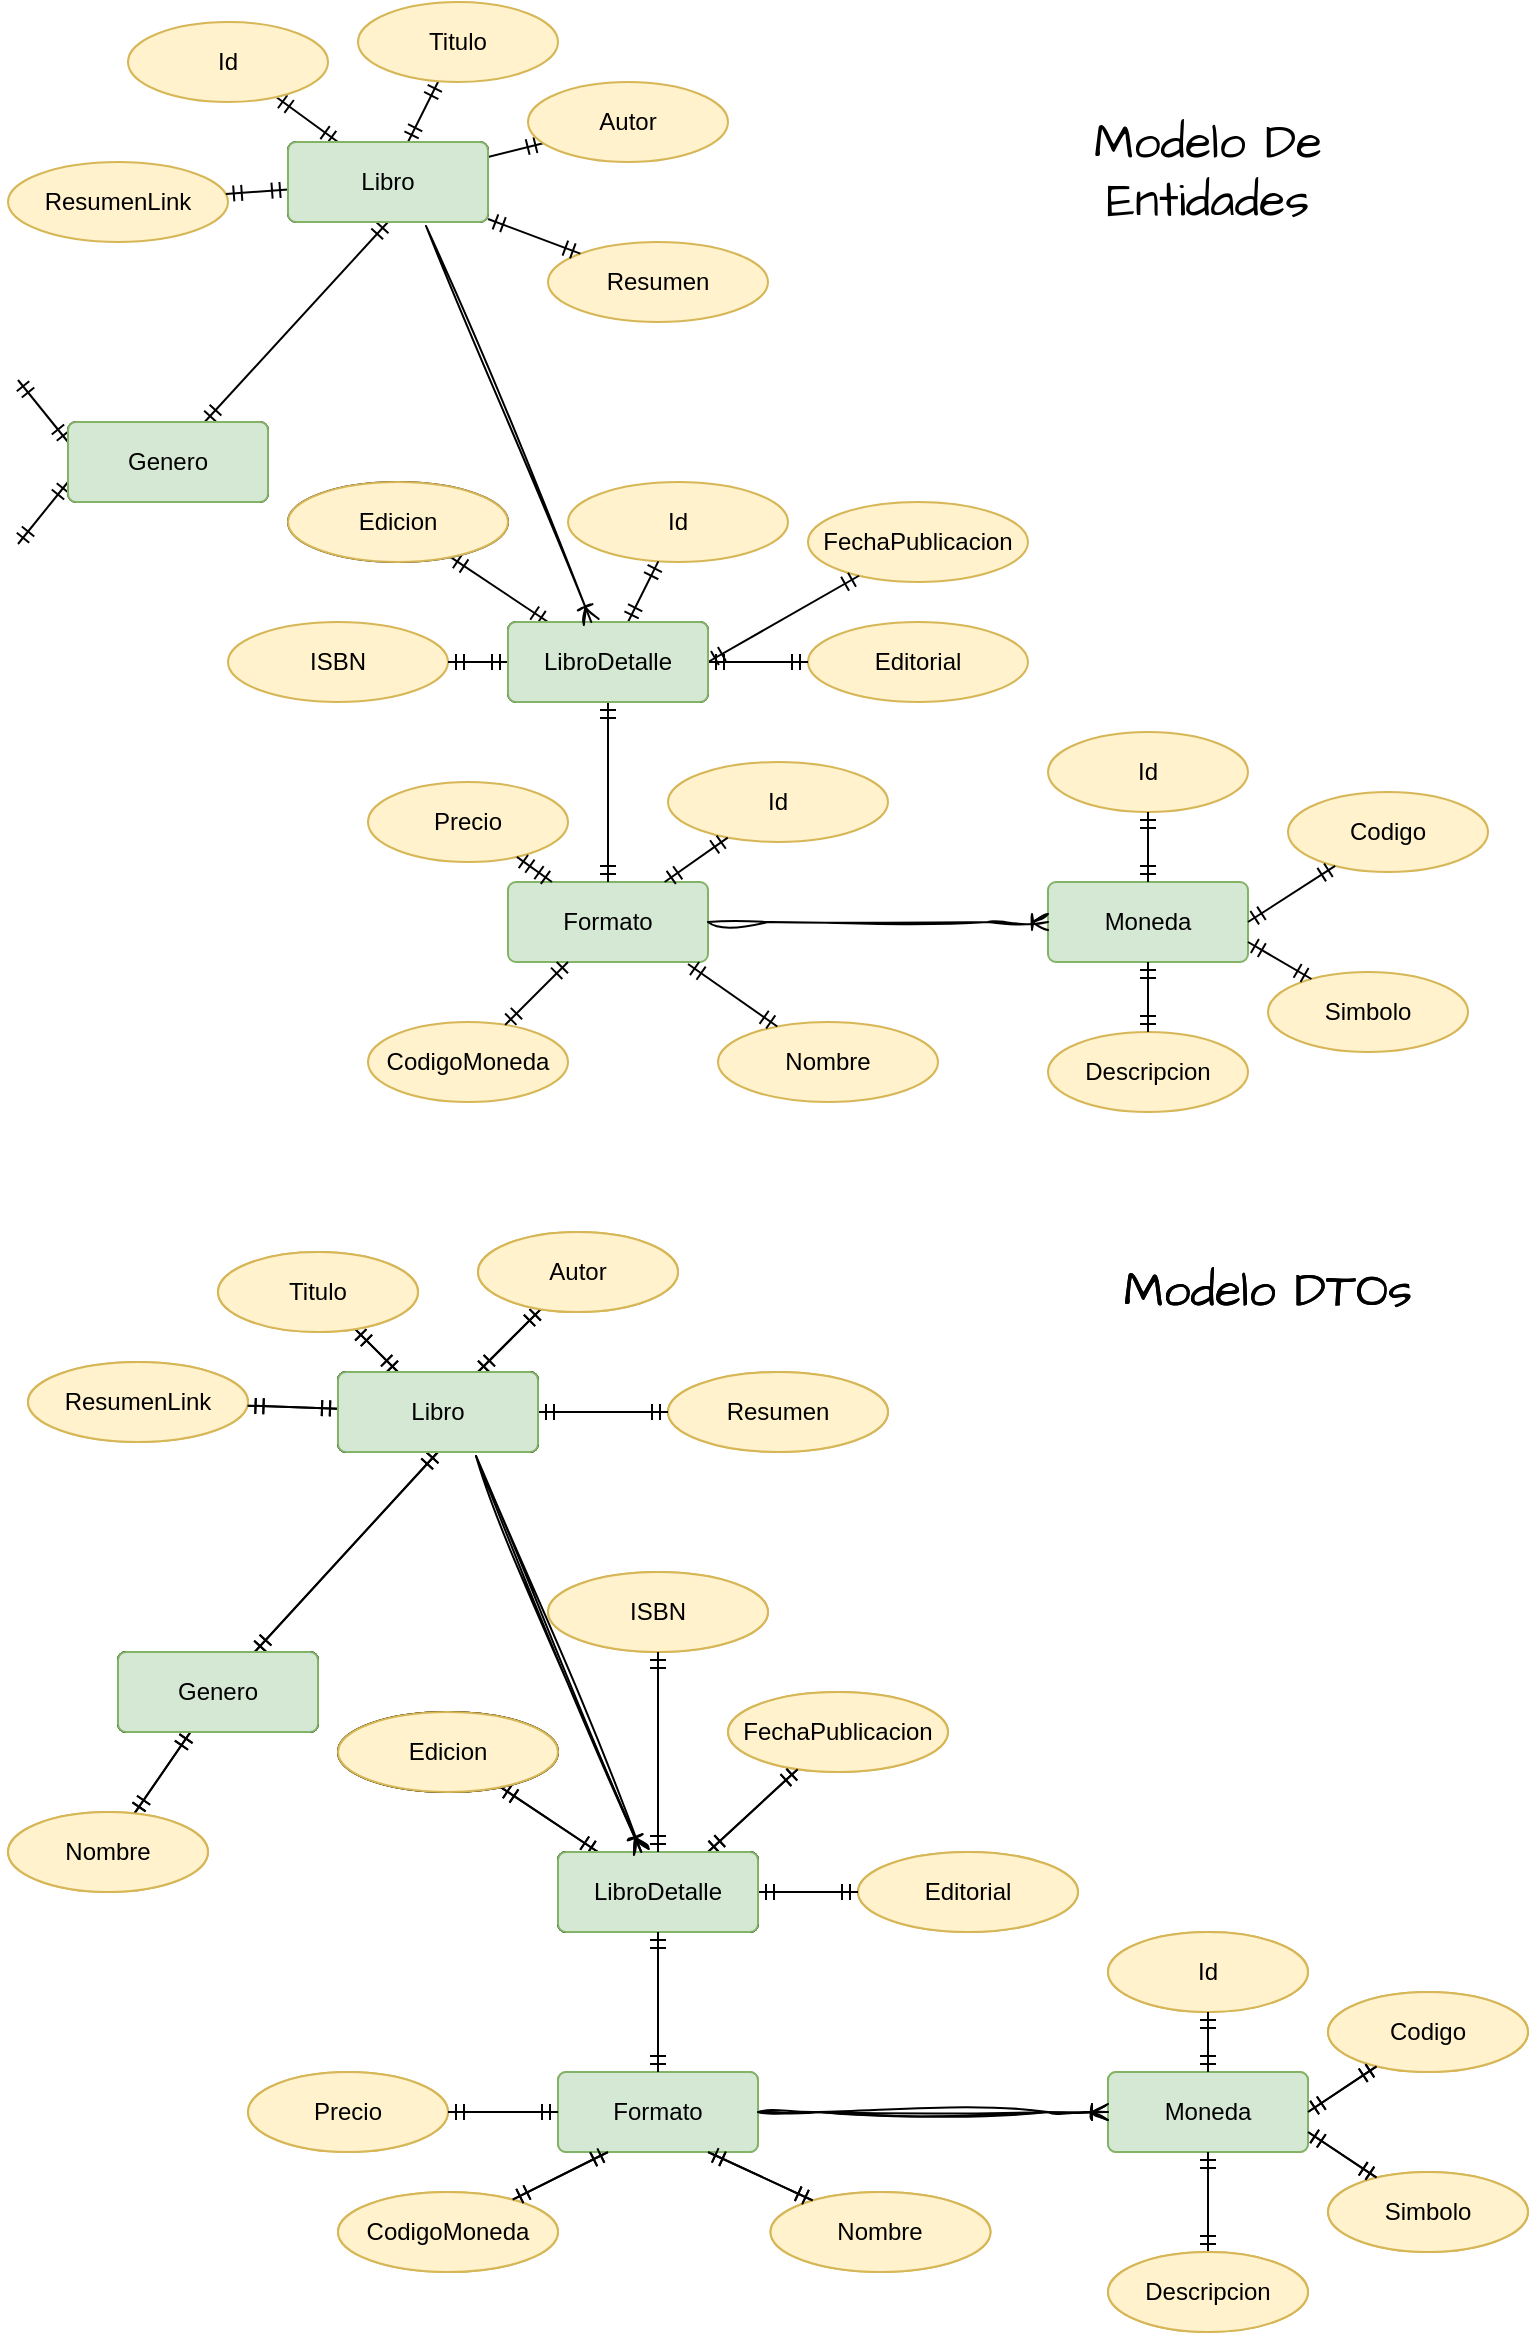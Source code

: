<mxfile version="21.0.2" type="github">
  <diagram id="R2lEEEUBdFMjLlhIrx00" name="Page-1">
    <mxGraphModel dx="1120" dy="452" grid="1" gridSize="10" guides="1" tooltips="1" connect="1" arrows="1" fold="1" page="1" pageScale="1" pageWidth="850" pageHeight="1100" math="0" shadow="0" extFonts="Permanent Marker^https://fonts.googleapis.com/css?family=Permanent+Marker">
      <root>
        <mxCell id="0" />
        <mxCell id="1" parent="0" />
        <mxCell id="uOkx0ZiQwRYjqOjHkl2g-1" style="edgeStyle=none;rounded=0;orthogonalLoop=1;jettySize=auto;html=1;" edge="1" parent="1" source="uOkx0ZiQwRYjqOjHkl2g-2">
          <mxGeometry relative="1" as="geometry">
            <mxPoint x="295" y="715" as="targetPoint" />
          </mxGeometry>
        </mxCell>
        <mxCell id="uOkx0ZiQwRYjqOjHkl2g-2" value="Libro" style="rounded=1;arcSize=10;whiteSpace=wrap;html=1;align=center;" vertex="1" parent="1">
          <mxGeometry x="235" y="715" width="100" height="40" as="geometry" />
        </mxCell>
        <mxCell id="uOkx0ZiQwRYjqOjHkl2g-3" value="Formato" style="rounded=1;arcSize=10;whiteSpace=wrap;html=1;align=center;fillColor=#d5e8d4;strokeColor=#82b366;" vertex="1" parent="1">
          <mxGeometry x="345" y="1065" width="100" height="40" as="geometry" />
        </mxCell>
        <mxCell id="uOkx0ZiQwRYjqOjHkl2g-4" value="Genero" style="rounded=1;arcSize=10;whiteSpace=wrap;html=1;align=center;" vertex="1" parent="1">
          <mxGeometry x="125" y="855" width="100" height="40" as="geometry" />
        </mxCell>
        <mxCell id="uOkx0ZiQwRYjqOjHkl2g-5" value="LibroDetalle" style="rounded=1;arcSize=10;whiteSpace=wrap;html=1;align=center;" vertex="1" parent="1">
          <mxGeometry x="345" y="955" width="100" height="40" as="geometry" />
        </mxCell>
        <mxCell id="uOkx0ZiQwRYjqOjHkl2g-6" value="FechaPublicacion" style="ellipse;whiteSpace=wrap;html=1;align=center;fillColor=#fff2cc;strokeColor=#d6b656;" vertex="1" parent="1">
          <mxGeometry x="430" y="875" width="110" height="40" as="geometry" />
        </mxCell>
        <mxCell id="uOkx0ZiQwRYjqOjHkl2g-7" value="" style="fontSize=12;html=1;endArrow=ERmandOne;startArrow=ERmandOne;rounded=0;" edge="1" parent="1" source="uOkx0ZiQwRYjqOjHkl2g-2" target="uOkx0ZiQwRYjqOjHkl2g-26">
          <mxGeometry width="100" height="100" relative="1" as="geometry">
            <mxPoint x="295" y="725" as="sourcePoint" />
            <mxPoint x="325" y="675" as="targetPoint" />
          </mxGeometry>
        </mxCell>
        <mxCell id="uOkx0ZiQwRYjqOjHkl2g-8" value="" style="fontSize=12;html=1;endArrow=ERmandOne;startArrow=ERmandOne;rounded=0;" edge="1" parent="1" source="uOkx0ZiQwRYjqOjHkl2g-22" target="uOkx0ZiQwRYjqOjHkl2g-25">
          <mxGeometry width="100" height="100" relative="1" as="geometry">
            <mxPoint x="325" y="725" as="sourcePoint" />
            <mxPoint x="362.6" y="715.6" as="targetPoint" />
          </mxGeometry>
        </mxCell>
        <mxCell id="uOkx0ZiQwRYjqOjHkl2g-9" value="" style="fontSize=12;html=1;endArrow=ERmandOne;startArrow=ERmandOne;rounded=0;exitX=0.5;exitY=1;exitDx=0;exitDy=0;" edge="1" parent="1" source="uOkx0ZiQwRYjqOjHkl2g-2" target="uOkx0ZiQwRYjqOjHkl2g-4">
          <mxGeometry width="100" height="100" relative="1" as="geometry">
            <mxPoint x="245" y="745" as="sourcePoint" />
            <mxPoint x="185" y="745" as="targetPoint" />
          </mxGeometry>
        </mxCell>
        <mxCell id="uOkx0ZiQwRYjqOjHkl2g-10" value="" style="fontSize=12;html=1;endArrow=ERmandOne;startArrow=ERmandOne;rounded=0;" edge="1" parent="1" source="uOkx0ZiQwRYjqOjHkl2g-23" target="uOkx0ZiQwRYjqOjHkl2g-30">
          <mxGeometry width="100" height="100" relative="1" as="geometry">
            <mxPoint x="140" y="875" as="sourcePoint" />
            <mxPoint x="103.481" y="844.259" as="targetPoint" />
          </mxGeometry>
        </mxCell>
        <mxCell id="uOkx0ZiQwRYjqOjHkl2g-11" value="" style="fontSize=12;html=1;endArrow=ERmandOne;startArrow=ERmandOne;rounded=0;entryX=0.75;entryY=0;entryDx=0;entryDy=0;" edge="1" parent="1" source="uOkx0ZiQwRYjqOjHkl2g-6" target="uOkx0ZiQwRYjqOjHkl2g-24">
          <mxGeometry width="100" height="100" relative="1" as="geometry">
            <mxPoint x="385" y="862" as="sourcePoint" />
            <mxPoint x="417" y="872" as="targetPoint" />
          </mxGeometry>
        </mxCell>
        <mxCell id="uOkx0ZiQwRYjqOjHkl2g-12" value="Resumen" style="ellipse;whiteSpace=wrap;html=1;align=center;fillColor=#fff2cc;strokeColor=#d6b656;" vertex="1" parent="1">
          <mxGeometry x="400" y="715" width="110" height="40" as="geometry" />
        </mxCell>
        <mxCell id="uOkx0ZiQwRYjqOjHkl2g-13" value="ResumenLink" style="ellipse;whiteSpace=wrap;html=1;align=center;fillColor=#fff2cc;strokeColor=#d6b656;" vertex="1" parent="1">
          <mxGeometry x="80" y="710" width="110" height="40" as="geometry" />
        </mxCell>
        <mxCell id="uOkx0ZiQwRYjqOjHkl2g-14" value="" style="fontSize=12;html=1;endArrow=ERmandOne;startArrow=ERmandOne;rounded=0;entryX=1;entryY=0.5;entryDx=0;entryDy=0;" edge="1" parent="1" source="uOkx0ZiQwRYjqOjHkl2g-12" target="uOkx0ZiQwRYjqOjHkl2g-22">
          <mxGeometry width="100" height="100" relative="1" as="geometry">
            <mxPoint x="510" y="985" as="sourcePoint" />
            <mxPoint x="455" y="985" as="targetPoint" />
          </mxGeometry>
        </mxCell>
        <mxCell id="uOkx0ZiQwRYjqOjHkl2g-15" value="" style="fontSize=12;html=1;endArrow=ERmandOne;startArrow=ERmandOne;rounded=0;" edge="1" parent="1" source="uOkx0ZiQwRYjqOjHkl2g-22" target="uOkx0ZiQwRYjqOjHkl2g-13">
          <mxGeometry width="100" height="100" relative="1" as="geometry">
            <mxPoint x="473" y="1028" as="sourcePoint" />
            <mxPoint x="437" y="1005" as="targetPoint" />
          </mxGeometry>
        </mxCell>
        <mxCell id="uOkx0ZiQwRYjqOjHkl2g-16" value="Nombre" style="ellipse;whiteSpace=wrap;html=1;align=center;fillColor=#fff2cc;strokeColor=#d6b656;" vertex="1" parent="1">
          <mxGeometry x="451.25" y="1125" width="110" height="40" as="geometry" />
        </mxCell>
        <mxCell id="uOkx0ZiQwRYjqOjHkl2g-17" value="" style="fontSize=12;html=1;endArrow=ERmandOne;startArrow=ERmandOne;rounded=0;entryX=0.75;entryY=1;entryDx=0;entryDy=0;" edge="1" parent="1" source="uOkx0ZiQwRYjqOjHkl2g-16" target="uOkx0ZiQwRYjqOjHkl2g-3">
          <mxGeometry width="100" height="100" relative="1" as="geometry">
            <mxPoint x="753" y="832" as="sourcePoint" />
            <mxPoint x="717" y="855" as="targetPoint" />
          </mxGeometry>
        </mxCell>
        <mxCell id="uOkx0ZiQwRYjqOjHkl2g-18" value="Edicion" style="ellipse;whiteSpace=wrap;html=1;align=center;" vertex="1" parent="1">
          <mxGeometry x="235" y="885" width="110" height="40" as="geometry" />
        </mxCell>
        <mxCell id="uOkx0ZiQwRYjqOjHkl2g-19" value="Editorial" style="ellipse;whiteSpace=wrap;html=1;align=center;fillColor=#fff2cc;strokeColor=#d6b656;" vertex="1" parent="1">
          <mxGeometry x="495" y="955" width="110" height="40" as="geometry" />
        </mxCell>
        <mxCell id="uOkx0ZiQwRYjqOjHkl2g-20" value="" style="fontSize=12;html=1;endArrow=ERmandOne;startArrow=ERmandOne;rounded=0;" edge="1" parent="1" source="uOkx0ZiQwRYjqOjHkl2g-19" target="uOkx0ZiQwRYjqOjHkl2g-5">
          <mxGeometry width="100" height="100" relative="1" as="geometry">
            <mxPoint x="530" y="942" as="sourcePoint" />
            <mxPoint x="455" y="985" as="targetPoint" />
          </mxGeometry>
        </mxCell>
        <mxCell id="uOkx0ZiQwRYjqOjHkl2g-21" value="" style="fontSize=12;html=1;endArrow=ERmandOne;startArrow=ERmandOne;rounded=0;" edge="1" parent="1" source="uOkx0ZiQwRYjqOjHkl2g-18" target="uOkx0ZiQwRYjqOjHkl2g-5">
          <mxGeometry width="100" height="100" relative="1" as="geometry">
            <mxPoint x="430" y="935" as="sourcePoint" />
            <mxPoint x="415" y="965" as="targetPoint" />
          </mxGeometry>
        </mxCell>
        <mxCell id="uOkx0ZiQwRYjqOjHkl2g-22" value="Libro" style="rounded=1;arcSize=10;whiteSpace=wrap;html=1;align=center;fillColor=#d5e8d4;strokeColor=#82b366;" vertex="1" parent="1">
          <mxGeometry x="235" y="715" width="100" height="40" as="geometry" />
        </mxCell>
        <mxCell id="uOkx0ZiQwRYjqOjHkl2g-23" value="Genero" style="rounded=1;arcSize=10;whiteSpace=wrap;html=1;align=center;fillColor=#d5e8d4;strokeColor=#82b366;" vertex="1" parent="1">
          <mxGeometry x="125" y="855" width="100" height="40" as="geometry" />
        </mxCell>
        <mxCell id="uOkx0ZiQwRYjqOjHkl2g-24" value="LibroDetalle" style="rounded=1;arcSize=10;whiteSpace=wrap;html=1;align=center;fillColor=#d5e8d4;strokeColor=#82b366;" vertex="1" parent="1">
          <mxGeometry x="345" y="955" width="100" height="40" as="geometry" />
        </mxCell>
        <mxCell id="uOkx0ZiQwRYjqOjHkl2g-25" value="Autor" style="ellipse;whiteSpace=wrap;html=1;align=center;fillColor=#fff2cc;strokeColor=#d6b656;" vertex="1" parent="1">
          <mxGeometry x="305" y="645" width="100" height="40" as="geometry" />
        </mxCell>
        <mxCell id="uOkx0ZiQwRYjqOjHkl2g-26" value="Titulo" style="ellipse;whiteSpace=wrap;html=1;align=center;fillColor=#fff2cc;strokeColor=#d6b656;" vertex="1" parent="1">
          <mxGeometry x="175" y="655" width="100" height="40" as="geometry" />
        </mxCell>
        <mxCell id="uOkx0ZiQwRYjqOjHkl2g-27" value="Edicion" style="ellipse;whiteSpace=wrap;html=1;align=center;fillColor=#fff2cc;strokeColor=#d6b656;" vertex="1" parent="1">
          <mxGeometry x="235" y="885" width="110" height="40" as="geometry" />
        </mxCell>
        <mxCell id="uOkx0ZiQwRYjqOjHkl2g-28" value="&lt;span style=&quot;font-size: 24px;&quot;&gt;Modelo DTOs&lt;br&gt;&lt;/span&gt;" style="text;html=1;strokeColor=none;fillColor=none;align=center;verticalAlign=middle;whiteSpace=wrap;rounded=0;fontSize=20;fontFamily=Architects Daughter;" vertex="1" parent="1">
          <mxGeometry x="590" y="640" width="220" height="70" as="geometry" />
        </mxCell>
        <mxCell id="uOkx0ZiQwRYjqOjHkl2g-29" value="" style="fontSize=12;html=1;endArrow=ERoneToMany;rounded=0;sketch=1;hachureGap=4;jiggle=2;curveFitting=1;fontFamily=Architects Daughter;fontSource=https%3A%2F%2Ffonts.googleapis.com%2Fcss%3Ffamily%3DArchitects%2BDaughter;exitX=0.69;exitY=1.05;exitDx=0;exitDy=0;exitPerimeter=0;" edge="1" parent="1" source="uOkx0ZiQwRYjqOjHkl2g-22" target="uOkx0ZiQwRYjqOjHkl2g-24">
          <mxGeometry width="100" height="100" relative="1" as="geometry">
            <mxPoint x="405" y="1005" as="sourcePoint" />
            <mxPoint x="405" y="1115" as="targetPoint" />
          </mxGeometry>
        </mxCell>
        <mxCell id="uOkx0ZiQwRYjqOjHkl2g-30" value="Nombre" style="ellipse;whiteSpace=wrap;html=1;align=center;fillColor=#fff2cc;strokeColor=#d6b656;" vertex="1" parent="1">
          <mxGeometry x="70" y="935" width="100" height="40" as="geometry" />
        </mxCell>
        <mxCell id="uOkx0ZiQwRYjqOjHkl2g-31" value="CodigoMoneda" style="ellipse;whiteSpace=wrap;html=1;align=center;fillColor=#fff2cc;strokeColor=#d6b656;" vertex="1" parent="1">
          <mxGeometry x="235" y="1125" width="110" height="40" as="geometry" />
        </mxCell>
        <mxCell id="uOkx0ZiQwRYjqOjHkl2g-32" value="" style="fontSize=12;html=1;endArrow=ERmandOne;startArrow=ERmandOne;rounded=0;entryX=0.25;entryY=1;entryDx=0;entryDy=0;" edge="1" parent="1" source="uOkx0ZiQwRYjqOjHkl2g-31" target="uOkx0ZiQwRYjqOjHkl2g-3">
          <mxGeometry width="100" height="100" relative="1" as="geometry">
            <mxPoint x="498.25" y="1132" as="sourcePoint" />
            <mxPoint x="445.25" y="1116" as="targetPoint" />
          </mxGeometry>
        </mxCell>
        <mxCell id="uOkx0ZiQwRYjqOjHkl2g-33" value="" style="fontSize=12;html=1;endArrow=ERmandOne;startArrow=ERmandOne;rounded=0;" edge="1" parent="1" source="uOkx0ZiQwRYjqOjHkl2g-3" target="uOkx0ZiQwRYjqOjHkl2g-24">
          <mxGeometry width="100" height="100" relative="1" as="geometry">
            <mxPoint x="453" y="1036" as="sourcePoint" />
            <mxPoint x="424" y="1005" as="targetPoint" />
          </mxGeometry>
        </mxCell>
        <mxCell id="uOkx0ZiQwRYjqOjHkl2g-34" value="ISBN" style="ellipse;whiteSpace=wrap;html=1;align=center;fillColor=#fff2cc;strokeColor=#d6b656;" vertex="1" parent="1">
          <mxGeometry x="340" y="815" width="110" height="40" as="geometry" />
        </mxCell>
        <mxCell id="uOkx0ZiQwRYjqOjHkl2g-35" value="Precio" style="ellipse;whiteSpace=wrap;html=1;align=center;fillColor=#fff2cc;strokeColor=#d6b656;" vertex="1" parent="1">
          <mxGeometry x="190" y="1065" width="100" height="40" as="geometry" />
        </mxCell>
        <mxCell id="uOkx0ZiQwRYjqOjHkl2g-36" value="" style="fontSize=12;html=1;endArrow=ERmandOne;startArrow=ERmandOne;rounded=0;" edge="1" parent="1" source="uOkx0ZiQwRYjqOjHkl2g-35" target="uOkx0ZiQwRYjqOjHkl2g-3">
          <mxGeometry width="100" height="100" relative="1" as="geometry">
            <mxPoint x="326" y="933" as="sourcePoint" />
            <mxPoint x="375" y="965" as="targetPoint" />
          </mxGeometry>
        </mxCell>
        <mxCell id="uOkx0ZiQwRYjqOjHkl2g-37" value="" style="fontSize=12;html=1;endArrow=ERmandOne;startArrow=ERmandOne;rounded=0;entryX=0.5;entryY=0;entryDx=0;entryDy=0;" edge="1" parent="1" source="uOkx0ZiQwRYjqOjHkl2g-34" target="uOkx0ZiQwRYjqOjHkl2g-24">
          <mxGeometry width="100" height="100" relative="1" as="geometry">
            <mxPoint x="326" y="933" as="sourcePoint" />
            <mxPoint x="375" y="965" as="targetPoint" />
          </mxGeometry>
        </mxCell>
        <mxCell id="uOkx0ZiQwRYjqOjHkl2g-38" value="Moneda" style="rounded=1;arcSize=10;whiteSpace=wrap;html=1;align=center;fillColor=#d5e8d4;strokeColor=#82b366;" vertex="1" parent="1">
          <mxGeometry x="620" y="1065" width="100" height="40" as="geometry" />
        </mxCell>
        <mxCell id="uOkx0ZiQwRYjqOjHkl2g-39" value="Codigo" style="ellipse;whiteSpace=wrap;html=1;align=center;fillColor=#fff2cc;strokeColor=#d6b656;" vertex="1" parent="1">
          <mxGeometry x="730" y="1025" width="100" height="40" as="geometry" />
        </mxCell>
        <mxCell id="uOkx0ZiQwRYjqOjHkl2g-40" value="Simbolo" style="ellipse;whiteSpace=wrap;html=1;align=center;fillColor=#fff2cc;strokeColor=#d6b656;" vertex="1" parent="1">
          <mxGeometry x="730" y="1115" width="100" height="40" as="geometry" />
        </mxCell>
        <mxCell id="uOkx0ZiQwRYjqOjHkl2g-41" value="" style="fontSize=12;html=1;endArrow=ERmandOne;startArrow=ERmandOne;rounded=0;entryX=1;entryY=0.5;entryDx=0;entryDy=0;" edge="1" parent="1" source="uOkx0ZiQwRYjqOjHkl2g-39" target="uOkx0ZiQwRYjqOjHkl2g-38">
          <mxGeometry width="100" height="100" relative="1" as="geometry">
            <mxPoint x="764" y="1042" as="sourcePoint" />
            <mxPoint x="711" y="1075" as="targetPoint" />
          </mxGeometry>
        </mxCell>
        <mxCell id="uOkx0ZiQwRYjqOjHkl2g-42" value="" style="fontSize=12;html=1;endArrow=ERmandOne;startArrow=ERmandOne;rounded=0;entryX=1;entryY=0.75;entryDx=0;entryDy=0;" edge="1" parent="1" source="uOkx0ZiQwRYjqOjHkl2g-40" target="uOkx0ZiQwRYjqOjHkl2g-38">
          <mxGeometry width="100" height="100" relative="1" as="geometry">
            <mxPoint x="770" y="1095" as="sourcePoint" />
            <mxPoint x="730" y="1095" as="targetPoint" />
          </mxGeometry>
        </mxCell>
        <mxCell id="uOkx0ZiQwRYjqOjHkl2g-43" value="" style="fontSize=12;html=1;endArrow=ERmandOne;startArrow=ERmandOne;rounded=0;" edge="1" parent="1" source="uOkx0ZiQwRYjqOjHkl2g-46" target="uOkx0ZiQwRYjqOjHkl2g-38">
          <mxGeometry width="100" height="100" relative="1" as="geometry">
            <mxPoint x="670" y="1145" as="sourcePoint" />
            <mxPoint x="730" y="1102" as="targetPoint" />
          </mxGeometry>
        </mxCell>
        <mxCell id="uOkx0ZiQwRYjqOjHkl2g-44" value="Id" style="ellipse;whiteSpace=wrap;html=1;align=center;fillColor=#fff2cc;strokeColor=#d6b656;" vertex="1" parent="1">
          <mxGeometry x="620" y="995" width="100" height="40" as="geometry" />
        </mxCell>
        <mxCell id="uOkx0ZiQwRYjqOjHkl2g-45" value="" style="fontSize=12;html=1;endArrow=ERmandOne;startArrow=ERmandOne;rounded=0;entryX=0.5;entryY=0;entryDx=0;entryDy=0;" edge="1" parent="1" source="uOkx0ZiQwRYjqOjHkl2g-44" target="uOkx0ZiQwRYjqOjHkl2g-38">
          <mxGeometry width="100" height="100" relative="1" as="geometry">
            <mxPoint x="783" y="1062" as="sourcePoint" />
            <mxPoint x="730" y="1095" as="targetPoint" />
          </mxGeometry>
        </mxCell>
        <mxCell id="uOkx0ZiQwRYjqOjHkl2g-46" value="Descripcion" style="ellipse;whiteSpace=wrap;html=1;align=center;fillColor=#fff2cc;strokeColor=#d6b656;" vertex="1" parent="1">
          <mxGeometry x="620" y="1155" width="100" height="40" as="geometry" />
        </mxCell>
        <mxCell id="uOkx0ZiQwRYjqOjHkl2g-47" value="" style="edgeStyle=entityRelationEdgeStyle;fontSize=12;html=1;endArrow=ERoneToMany;rounded=0;sketch=1;hachureGap=4;jiggle=2;curveFitting=1;fontFamily=Architects Daughter;fontSource=https%3A%2F%2Ffonts.googleapis.com%2Fcss%3Ffamily%3DArchitects%2BDaughter;" edge="1" parent="1" source="uOkx0ZiQwRYjqOjHkl2g-3" target="uOkx0ZiQwRYjqOjHkl2g-38">
          <mxGeometry width="100" height="100" relative="1" as="geometry">
            <mxPoint x="410" y="1105" as="sourcePoint" />
            <mxPoint x="510" y="1005" as="targetPoint" />
          </mxGeometry>
        </mxCell>
        <mxCell id="uOkx0ZiQwRYjqOjHkl2g-48" style="edgeStyle=none;rounded=0;orthogonalLoop=1;jettySize=auto;html=1;" edge="1" parent="1" source="uOkx0ZiQwRYjqOjHkl2g-49">
          <mxGeometry relative="1" as="geometry">
            <mxPoint x="270" y="100" as="targetPoint" />
          </mxGeometry>
        </mxCell>
        <mxCell id="uOkx0ZiQwRYjqOjHkl2g-49" value="Libro" style="rounded=1;arcSize=10;whiteSpace=wrap;html=1;align=center;" vertex="1" parent="1">
          <mxGeometry x="210" y="100" width="100" height="40" as="geometry" />
        </mxCell>
        <mxCell id="uOkx0ZiQwRYjqOjHkl2g-50" value="Formato" style="rounded=1;arcSize=10;whiteSpace=wrap;html=1;align=center;fillColor=#d5e8d4;strokeColor=#82b366;" vertex="1" parent="1">
          <mxGeometry x="320" y="470" width="100" height="40" as="geometry" />
        </mxCell>
        <mxCell id="uOkx0ZiQwRYjqOjHkl2g-51" value="Genero" style="rounded=1;arcSize=10;whiteSpace=wrap;html=1;align=center;" vertex="1" parent="1">
          <mxGeometry x="100" y="240" width="100" height="40" as="geometry" />
        </mxCell>
        <mxCell id="uOkx0ZiQwRYjqOjHkl2g-52" value="Moneda" style="rounded=1;arcSize=10;whiteSpace=wrap;html=1;align=center;fillColor=#d5e8d4;strokeColor=#82b366;" vertex="1" parent="1">
          <mxGeometry x="590" y="470" width="100" height="40" as="geometry" />
        </mxCell>
        <mxCell id="uOkx0ZiQwRYjqOjHkl2g-53" value="LibroDetalle" style="rounded=1;arcSize=10;whiteSpace=wrap;html=1;align=center;" vertex="1" parent="1">
          <mxGeometry x="320" y="340" width="100" height="40" as="geometry" />
        </mxCell>
        <mxCell id="uOkx0ZiQwRYjqOjHkl2g-54" value="" style="fontSize=12;html=1;endArrow=ERmandOne;startArrow=ERmandOne;rounded=0;exitX=0.25;exitY=0;exitDx=0;exitDy=0;" edge="1" parent="1" source="uOkx0ZiQwRYjqOjHkl2g-49" target="uOkx0ZiQwRYjqOjHkl2g-90">
          <mxGeometry width="100" height="100" relative="1" as="geometry">
            <mxPoint x="370" y="290" as="sourcePoint" />
            <mxPoint x="215.355" y="74.142" as="targetPoint" />
          </mxGeometry>
        </mxCell>
        <mxCell id="uOkx0ZiQwRYjqOjHkl2g-55" value="FechaPublicacion" style="ellipse;whiteSpace=wrap;html=1;align=center;fillColor=#fff2cc;strokeColor=#d6b656;" vertex="1" parent="1">
          <mxGeometry x="470" y="280" width="110" height="40" as="geometry" />
        </mxCell>
        <mxCell id="uOkx0ZiQwRYjqOjHkl2g-56" value="" style="fontSize=12;html=1;endArrow=ERmandOne;startArrow=ERmandOne;rounded=0;" edge="1" parent="1" source="uOkx0ZiQwRYjqOjHkl2g-49" target="uOkx0ZiQwRYjqOjHkl2g-92">
          <mxGeometry width="100" height="100" relative="1" as="geometry">
            <mxPoint x="270" y="110" as="sourcePoint" />
            <mxPoint x="300" y="60" as="targetPoint" />
          </mxGeometry>
        </mxCell>
        <mxCell id="uOkx0ZiQwRYjqOjHkl2g-57" value="" style="fontSize=12;html=1;endArrow=ERmandOne;startArrow=ERmandOne;rounded=0;" edge="1" parent="1" target="uOkx0ZiQwRYjqOjHkl2g-91">
          <mxGeometry width="100" height="100" relative="1" as="geometry">
            <mxPoint x="300" y="110" as="sourcePoint" />
            <mxPoint x="337.6" y="100.6" as="targetPoint" />
          </mxGeometry>
        </mxCell>
        <mxCell id="uOkx0ZiQwRYjqOjHkl2g-58" value="Precio" style="ellipse;whiteSpace=wrap;html=1;align=center;fillColor=#fff2cc;strokeColor=#d6b656;" vertex="1" parent="1">
          <mxGeometry x="250" y="420" width="100" height="40" as="geometry" />
        </mxCell>
        <mxCell id="uOkx0ZiQwRYjqOjHkl2g-59" value="" style="fontSize=12;html=1;endArrow=ERmandOne;startArrow=ERmandOne;rounded=0;" edge="1" parent="1" source="uOkx0ZiQwRYjqOjHkl2g-50" target="uOkx0ZiQwRYjqOjHkl2g-58">
          <mxGeometry width="100" height="100" relative="1" as="geometry">
            <mxPoint x="466.25" y="345" as="sourcePoint" />
            <mxPoint x="225" y="-106" as="targetPoint" />
          </mxGeometry>
        </mxCell>
        <mxCell id="uOkx0ZiQwRYjqOjHkl2g-60" value="" style="fontSize=12;html=1;endArrow=ERmandOne;startArrow=ERmandOne;rounded=0;exitX=0.5;exitY=1;exitDx=0;exitDy=0;" edge="1" parent="1" source="uOkx0ZiQwRYjqOjHkl2g-49" target="uOkx0ZiQwRYjqOjHkl2g-51">
          <mxGeometry width="100" height="100" relative="1" as="geometry">
            <mxPoint x="220" y="130" as="sourcePoint" />
            <mxPoint x="160" y="130" as="targetPoint" />
          </mxGeometry>
        </mxCell>
        <mxCell id="uOkx0ZiQwRYjqOjHkl2g-61" value="" style="fontSize=12;html=1;endArrow=ERmandOne;startArrow=ERmandOne;rounded=0;entryX=0;entryY=0.25;entryDx=0;entryDy=0;" edge="1" parent="1" target="uOkx0ZiQwRYjqOjHkl2g-51">
          <mxGeometry width="100" height="100" relative="1" as="geometry">
            <mxPoint x="75" y="219" as="sourcePoint" />
            <mxPoint x="178" y="250" as="targetPoint" />
          </mxGeometry>
        </mxCell>
        <mxCell id="uOkx0ZiQwRYjqOjHkl2g-62" value="" style="fontSize=12;html=1;endArrow=ERmandOne;startArrow=ERmandOne;rounded=0;exitX=0;exitY=0.75;exitDx=0;exitDy=0;" edge="1" parent="1" source="uOkx0ZiQwRYjqOjHkl2g-51">
          <mxGeometry width="100" height="100" relative="1" as="geometry">
            <mxPoint x="103" y="228" as="sourcePoint" />
            <mxPoint x="75" y="301" as="targetPoint" />
          </mxGeometry>
        </mxCell>
        <mxCell id="uOkx0ZiQwRYjqOjHkl2g-63" value="" style="fontSize=12;html=1;endArrow=ERmandOne;startArrow=ERmandOne;rounded=0;entryX=1;entryY=0.5;entryDx=0;entryDy=0;" edge="1" parent="1" source="uOkx0ZiQwRYjqOjHkl2g-55" target="uOkx0ZiQwRYjqOjHkl2g-53">
          <mxGeometry width="100" height="100" relative="1" as="geometry">
            <mxPoint x="360" y="247" as="sourcePoint" />
            <mxPoint x="392" y="257" as="targetPoint" />
          </mxGeometry>
        </mxCell>
        <mxCell id="uOkx0ZiQwRYjqOjHkl2g-64" value="Id" style="ellipse;whiteSpace=wrap;html=1;align=center;fillColor=#fff2cc;strokeColor=#d6b656;" vertex="1" parent="1">
          <mxGeometry x="350" y="270" width="110" height="40" as="geometry" />
        </mxCell>
        <mxCell id="uOkx0ZiQwRYjqOjHkl2g-65" value="ISBN" style="ellipse;whiteSpace=wrap;html=1;align=center;fillColor=#fff2cc;strokeColor=#d6b656;" vertex="1" parent="1">
          <mxGeometry x="180" y="340" width="110" height="40" as="geometry" />
        </mxCell>
        <mxCell id="uOkx0ZiQwRYjqOjHkl2g-66" value="Resumen" style="ellipse;whiteSpace=wrap;html=1;align=center;fillColor=#fff2cc;strokeColor=#d6b656;" vertex="1" parent="1">
          <mxGeometry x="340" y="150" width="110" height="40" as="geometry" />
        </mxCell>
        <mxCell id="uOkx0ZiQwRYjqOjHkl2g-67" value="ResumenLink" style="ellipse;whiteSpace=wrap;html=1;align=center;fillColor=#fff2cc;strokeColor=#d6b656;" vertex="1" parent="1">
          <mxGeometry x="70" y="110" width="110" height="40" as="geometry" />
        </mxCell>
        <mxCell id="uOkx0ZiQwRYjqOjHkl2g-68" value="" style="fontSize=12;html=1;endArrow=ERmandOne;startArrow=ERmandOne;rounded=0;" edge="1" parent="1" source="uOkx0ZiQwRYjqOjHkl2g-64" target="uOkx0ZiQwRYjqOjHkl2g-53">
          <mxGeometry width="100" height="100" relative="1" as="geometry">
            <mxPoint x="485" y="370" as="sourcePoint" />
            <mxPoint x="430" y="370" as="targetPoint" />
          </mxGeometry>
        </mxCell>
        <mxCell id="uOkx0ZiQwRYjqOjHkl2g-69" value="" style="fontSize=12;html=1;endArrow=ERmandOne;startArrow=ERmandOne;rounded=0;" edge="1" parent="1" source="uOkx0ZiQwRYjqOjHkl2g-53" target="uOkx0ZiQwRYjqOjHkl2g-65">
          <mxGeometry width="100" height="100" relative="1" as="geometry">
            <mxPoint x="407" y="329" as="sourcePoint" />
            <mxPoint x="393" y="350" as="targetPoint" />
          </mxGeometry>
        </mxCell>
        <mxCell id="uOkx0ZiQwRYjqOjHkl2g-70" value="" style="fontSize=12;html=1;endArrow=ERmandOne;startArrow=ERmandOne;rounded=0;" edge="1" parent="1" source="uOkx0ZiQwRYjqOjHkl2g-66" target="uOkx0ZiQwRYjqOjHkl2g-87">
          <mxGeometry width="100" height="100" relative="1" as="geometry">
            <mxPoint x="485" y="370" as="sourcePoint" />
            <mxPoint x="430" y="370" as="targetPoint" />
          </mxGeometry>
        </mxCell>
        <mxCell id="uOkx0ZiQwRYjqOjHkl2g-71" value="" style="fontSize=12;html=1;endArrow=ERmandOne;startArrow=ERmandOne;rounded=0;" edge="1" parent="1" source="uOkx0ZiQwRYjqOjHkl2g-87" target="uOkx0ZiQwRYjqOjHkl2g-67">
          <mxGeometry width="100" height="100" relative="1" as="geometry">
            <mxPoint x="448" y="413" as="sourcePoint" />
            <mxPoint x="412" y="390" as="targetPoint" />
          </mxGeometry>
        </mxCell>
        <mxCell id="uOkx0ZiQwRYjqOjHkl2g-72" value="Id" style="ellipse;whiteSpace=wrap;html=1;align=center;fillColor=#fff2cc;strokeColor=#d6b656;" vertex="1" parent="1">
          <mxGeometry x="400" y="410" width="110" height="40" as="geometry" />
        </mxCell>
        <mxCell id="uOkx0ZiQwRYjqOjHkl2g-73" value="" style="fontSize=12;html=1;endArrow=ERmandOne;startArrow=ERmandOne;rounded=0;" edge="1" parent="1" source="uOkx0ZiQwRYjqOjHkl2g-72" target="uOkx0ZiQwRYjqOjHkl2g-50">
          <mxGeometry width="100" height="100" relative="1" as="geometry">
            <mxPoint x="610" y="280" as="sourcePoint" />
            <mxPoint x="430" y="280" as="targetPoint" />
          </mxGeometry>
        </mxCell>
        <mxCell id="uOkx0ZiQwRYjqOjHkl2g-74" value="Nombre" style="ellipse;whiteSpace=wrap;html=1;align=center;fillColor=#fff2cc;strokeColor=#d6b656;" vertex="1" parent="1">
          <mxGeometry x="425" y="540" width="110" height="40" as="geometry" />
        </mxCell>
        <mxCell id="uOkx0ZiQwRYjqOjHkl2g-75" value="" style="fontSize=12;html=1;endArrow=ERmandOne;startArrow=ERmandOne;rounded=0;entryX=0.9;entryY=1.025;entryDx=0;entryDy=0;entryPerimeter=0;" edge="1" parent="1" source="uOkx0ZiQwRYjqOjHkl2g-74" target="uOkx0ZiQwRYjqOjHkl2g-50">
          <mxGeometry width="100" height="100" relative="1" as="geometry">
            <mxPoint x="728" y="237" as="sourcePoint" />
            <mxPoint x="692" y="260" as="targetPoint" />
          </mxGeometry>
        </mxCell>
        <mxCell id="uOkx0ZiQwRYjqOjHkl2g-76" value="Edicion" style="ellipse;whiteSpace=wrap;html=1;align=center;" vertex="1" parent="1">
          <mxGeometry x="210" y="270" width="110" height="40" as="geometry" />
        </mxCell>
        <mxCell id="uOkx0ZiQwRYjqOjHkl2g-77" value="Editorial" style="ellipse;whiteSpace=wrap;html=1;align=center;fillColor=#fff2cc;strokeColor=#d6b656;" vertex="1" parent="1">
          <mxGeometry x="470" y="340" width="110" height="40" as="geometry" />
        </mxCell>
        <mxCell id="uOkx0ZiQwRYjqOjHkl2g-78" value="" style="fontSize=12;html=1;endArrow=ERmandOne;startArrow=ERmandOne;rounded=0;" edge="1" parent="1" source="uOkx0ZiQwRYjqOjHkl2g-77" target="uOkx0ZiQwRYjqOjHkl2g-53">
          <mxGeometry width="100" height="100" relative="1" as="geometry">
            <mxPoint x="505" y="327" as="sourcePoint" />
            <mxPoint x="430" y="370" as="targetPoint" />
          </mxGeometry>
        </mxCell>
        <mxCell id="uOkx0ZiQwRYjqOjHkl2g-79" value="" style="fontSize=12;html=1;endArrow=ERmandOne;startArrow=ERmandOne;rounded=0;" edge="1" parent="1" source="uOkx0ZiQwRYjqOjHkl2g-76" target="uOkx0ZiQwRYjqOjHkl2g-53">
          <mxGeometry width="100" height="100" relative="1" as="geometry">
            <mxPoint x="405" y="320" as="sourcePoint" />
            <mxPoint x="390" y="350" as="targetPoint" />
          </mxGeometry>
        </mxCell>
        <mxCell id="uOkx0ZiQwRYjqOjHkl2g-80" value="" style="fontSize=12;html=1;endArrow=ERmandOne;startArrow=ERmandOne;rounded=0;" edge="1" parent="1" source="uOkx0ZiQwRYjqOjHkl2g-89" target="uOkx0ZiQwRYjqOjHkl2g-50">
          <mxGeometry width="100" height="100" relative="1" as="geometry">
            <mxPoint x="370" y="580" as="sourcePoint" />
            <mxPoint x="380" y="390" as="targetPoint" />
          </mxGeometry>
        </mxCell>
        <mxCell id="uOkx0ZiQwRYjqOjHkl2g-81" value="Codigo" style="ellipse;whiteSpace=wrap;html=1;align=center;fillColor=#fff2cc;strokeColor=#d6b656;" vertex="1" parent="1">
          <mxGeometry x="710" y="425" width="100" height="40" as="geometry" />
        </mxCell>
        <mxCell id="uOkx0ZiQwRYjqOjHkl2g-82" value="Simbolo" style="ellipse;whiteSpace=wrap;html=1;align=center;fillColor=#fff2cc;strokeColor=#d6b656;" vertex="1" parent="1">
          <mxGeometry x="700" y="515" width="100" height="40" as="geometry" />
        </mxCell>
        <mxCell id="uOkx0ZiQwRYjqOjHkl2g-83" value="" style="fontSize=12;html=1;endArrow=ERmandOne;startArrow=ERmandOne;rounded=0;entryX=1;entryY=0.5;entryDx=0;entryDy=0;" edge="1" parent="1" source="uOkx0ZiQwRYjqOjHkl2g-81" target="uOkx0ZiQwRYjqOjHkl2g-52">
          <mxGeometry width="100" height="100" relative="1" as="geometry">
            <mxPoint x="734" y="442" as="sourcePoint" />
            <mxPoint x="681" y="475" as="targetPoint" />
          </mxGeometry>
        </mxCell>
        <mxCell id="uOkx0ZiQwRYjqOjHkl2g-84" value="" style="fontSize=12;html=1;endArrow=ERmandOne;startArrow=ERmandOne;rounded=0;entryX=1;entryY=0.75;entryDx=0;entryDy=0;" edge="1" parent="1" source="uOkx0ZiQwRYjqOjHkl2g-82" target="uOkx0ZiQwRYjqOjHkl2g-52">
          <mxGeometry width="100" height="100" relative="1" as="geometry">
            <mxPoint x="740" y="495" as="sourcePoint" />
            <mxPoint x="700" y="495" as="targetPoint" />
          </mxGeometry>
        </mxCell>
        <mxCell id="uOkx0ZiQwRYjqOjHkl2g-85" value="Descripcion" style="ellipse;whiteSpace=wrap;html=1;align=center;fillColor=#fff2cc;strokeColor=#d6b656;" vertex="1" parent="1">
          <mxGeometry x="590" y="545" width="100" height="40" as="geometry" />
        </mxCell>
        <mxCell id="uOkx0ZiQwRYjqOjHkl2g-86" value="" style="fontSize=12;html=1;endArrow=ERmandOne;startArrow=ERmandOne;rounded=0;" edge="1" parent="1" source="uOkx0ZiQwRYjqOjHkl2g-85" target="uOkx0ZiQwRYjqOjHkl2g-52">
          <mxGeometry width="100" height="100" relative="1" as="geometry">
            <mxPoint x="595" y="545" as="sourcePoint" />
            <mxPoint x="700" y="502" as="targetPoint" />
          </mxGeometry>
        </mxCell>
        <mxCell id="uOkx0ZiQwRYjqOjHkl2g-87" value="Libro" style="rounded=1;arcSize=10;whiteSpace=wrap;html=1;align=center;fillColor=#d5e8d4;strokeColor=#82b366;" vertex="1" parent="1">
          <mxGeometry x="210" y="100" width="100" height="40" as="geometry" />
        </mxCell>
        <mxCell id="uOkx0ZiQwRYjqOjHkl2g-88" value="Genero" style="rounded=1;arcSize=10;whiteSpace=wrap;html=1;align=center;fillColor=#d5e8d4;strokeColor=#82b366;" vertex="1" parent="1">
          <mxGeometry x="100" y="240" width="100" height="40" as="geometry" />
        </mxCell>
        <mxCell id="uOkx0ZiQwRYjqOjHkl2g-89" value="LibroDetalle" style="rounded=1;arcSize=10;whiteSpace=wrap;html=1;align=center;fillColor=#d5e8d4;strokeColor=#82b366;" vertex="1" parent="1">
          <mxGeometry x="320" y="340" width="100" height="40" as="geometry" />
        </mxCell>
        <mxCell id="uOkx0ZiQwRYjqOjHkl2g-90" value="Id" style="ellipse;whiteSpace=wrap;html=1;align=center;fillColor=#fff2cc;strokeColor=#d6b656;" vertex="1" parent="1">
          <mxGeometry x="130" y="40" width="100" height="40" as="geometry" />
        </mxCell>
        <mxCell id="uOkx0ZiQwRYjqOjHkl2g-91" value="Autor" style="ellipse;whiteSpace=wrap;html=1;align=center;fillColor=#fff2cc;strokeColor=#d6b656;" vertex="1" parent="1">
          <mxGeometry x="330" y="70" width="100" height="40" as="geometry" />
        </mxCell>
        <mxCell id="uOkx0ZiQwRYjqOjHkl2g-92" value="Titulo" style="ellipse;whiteSpace=wrap;html=1;align=center;fillColor=#fff2cc;strokeColor=#d6b656;" vertex="1" parent="1">
          <mxGeometry x="245" y="30" width="100" height="40" as="geometry" />
        </mxCell>
        <mxCell id="uOkx0ZiQwRYjqOjHkl2g-93" value="Edicion" style="ellipse;whiteSpace=wrap;html=1;align=center;fillColor=#fff2cc;strokeColor=#d6b656;" vertex="1" parent="1">
          <mxGeometry x="210" y="270" width="110" height="40" as="geometry" />
        </mxCell>
        <mxCell id="uOkx0ZiQwRYjqOjHkl2g-94" value="Id" style="ellipse;whiteSpace=wrap;html=1;align=center;fillColor=#fff2cc;strokeColor=#d6b656;" vertex="1" parent="1">
          <mxGeometry x="590" y="395" width="100" height="40" as="geometry" />
        </mxCell>
        <mxCell id="uOkx0ZiQwRYjqOjHkl2g-95" value="" style="fontSize=12;html=1;endArrow=ERmandOne;startArrow=ERmandOne;rounded=0;entryX=0.5;entryY=0;entryDx=0;entryDy=0;" edge="1" parent="1" source="uOkx0ZiQwRYjqOjHkl2g-94" target="uOkx0ZiQwRYjqOjHkl2g-52">
          <mxGeometry width="100" height="100" relative="1" as="geometry">
            <mxPoint x="753" y="462" as="sourcePoint" />
            <mxPoint x="700" y="495" as="targetPoint" />
          </mxGeometry>
        </mxCell>
        <mxCell id="uOkx0ZiQwRYjqOjHkl2g-96" value="&lt;span style=&quot;font-size: 24px;&quot;&gt;Modelo De Entidades&lt;br&gt;&lt;/span&gt;" style="text;html=1;strokeColor=none;fillColor=none;align=center;verticalAlign=middle;whiteSpace=wrap;rounded=0;fontSize=20;fontFamily=Architects Daughter;" vertex="1" parent="1">
          <mxGeometry x="560" y="80" width="220" height="70" as="geometry" />
        </mxCell>
        <mxCell id="uOkx0ZiQwRYjqOjHkl2g-97" value="" style="fontSize=12;html=1;endArrow=ERoneToMany;rounded=0;sketch=1;hachureGap=4;jiggle=2;curveFitting=1;fontFamily=Architects Daughter;fontSource=https%3A%2F%2Ffonts.googleapis.com%2Fcss%3Ffamily%3DArchitects%2BDaughter;exitX=0.69;exitY=1.05;exitDx=0;exitDy=0;exitPerimeter=0;" edge="1" parent="1" source="uOkx0ZiQwRYjqOjHkl2g-87" target="uOkx0ZiQwRYjqOjHkl2g-89">
          <mxGeometry width="100" height="100" relative="1" as="geometry">
            <mxPoint x="380" y="390" as="sourcePoint" />
            <mxPoint x="380" y="500" as="targetPoint" />
          </mxGeometry>
        </mxCell>
        <mxCell id="uOkx0ZiQwRYjqOjHkl2g-98" style="edgeStyle=none;rounded=0;orthogonalLoop=1;jettySize=auto;html=1;" edge="1" parent="1" source="uOkx0ZiQwRYjqOjHkl2g-99">
          <mxGeometry relative="1" as="geometry">
            <mxPoint x="295" y="715" as="targetPoint" />
          </mxGeometry>
        </mxCell>
        <mxCell id="uOkx0ZiQwRYjqOjHkl2g-99" value="Libro" style="rounded=1;arcSize=10;whiteSpace=wrap;html=1;align=center;" vertex="1" parent="1">
          <mxGeometry x="235" y="715" width="100" height="40" as="geometry" />
        </mxCell>
        <mxCell id="uOkx0ZiQwRYjqOjHkl2g-100" value="Formato" style="rounded=1;arcSize=10;whiteSpace=wrap;html=1;align=center;fillColor=#d5e8d4;strokeColor=#82b366;" vertex="1" parent="1">
          <mxGeometry x="345" y="1065" width="100" height="40" as="geometry" />
        </mxCell>
        <mxCell id="uOkx0ZiQwRYjqOjHkl2g-101" value="Genero" style="rounded=1;arcSize=10;whiteSpace=wrap;html=1;align=center;" vertex="1" parent="1">
          <mxGeometry x="125" y="855" width="100" height="40" as="geometry" />
        </mxCell>
        <mxCell id="uOkx0ZiQwRYjqOjHkl2g-102" value="LibroDetalle" style="rounded=1;arcSize=10;whiteSpace=wrap;html=1;align=center;" vertex="1" parent="1">
          <mxGeometry x="345" y="955" width="100" height="40" as="geometry" />
        </mxCell>
        <mxCell id="uOkx0ZiQwRYjqOjHkl2g-103" value="FechaPublicacion" style="ellipse;whiteSpace=wrap;html=1;align=center;fillColor=#fff2cc;strokeColor=#d6b656;" vertex="1" parent="1">
          <mxGeometry x="430" y="875" width="110" height="40" as="geometry" />
        </mxCell>
        <mxCell id="uOkx0ZiQwRYjqOjHkl2g-104" value="" style="fontSize=12;html=1;endArrow=ERmandOne;startArrow=ERmandOne;rounded=0;" edge="1" parent="1" source="uOkx0ZiQwRYjqOjHkl2g-99" target="uOkx0ZiQwRYjqOjHkl2g-123">
          <mxGeometry width="100" height="100" relative="1" as="geometry">
            <mxPoint x="295" y="725" as="sourcePoint" />
            <mxPoint x="325" y="675" as="targetPoint" />
          </mxGeometry>
        </mxCell>
        <mxCell id="uOkx0ZiQwRYjqOjHkl2g-105" value="" style="fontSize=12;html=1;endArrow=ERmandOne;startArrow=ERmandOne;rounded=0;" edge="1" parent="1" source="uOkx0ZiQwRYjqOjHkl2g-119" target="uOkx0ZiQwRYjqOjHkl2g-122">
          <mxGeometry width="100" height="100" relative="1" as="geometry">
            <mxPoint x="325" y="725" as="sourcePoint" />
            <mxPoint x="362.6" y="715.6" as="targetPoint" />
          </mxGeometry>
        </mxCell>
        <mxCell id="uOkx0ZiQwRYjqOjHkl2g-106" value="" style="fontSize=12;html=1;endArrow=ERmandOne;startArrow=ERmandOne;rounded=0;exitX=0.5;exitY=1;exitDx=0;exitDy=0;" edge="1" parent="1" source="uOkx0ZiQwRYjqOjHkl2g-99" target="uOkx0ZiQwRYjqOjHkl2g-101">
          <mxGeometry width="100" height="100" relative="1" as="geometry">
            <mxPoint x="245" y="745" as="sourcePoint" />
            <mxPoint x="185" y="745" as="targetPoint" />
          </mxGeometry>
        </mxCell>
        <mxCell id="uOkx0ZiQwRYjqOjHkl2g-107" value="" style="fontSize=12;html=1;endArrow=ERmandOne;startArrow=ERmandOne;rounded=0;" edge="1" parent="1" source="uOkx0ZiQwRYjqOjHkl2g-120" target="uOkx0ZiQwRYjqOjHkl2g-127">
          <mxGeometry width="100" height="100" relative="1" as="geometry">
            <mxPoint x="140" y="875" as="sourcePoint" />
            <mxPoint x="103.481" y="844.259" as="targetPoint" />
          </mxGeometry>
        </mxCell>
        <mxCell id="uOkx0ZiQwRYjqOjHkl2g-108" value="" style="fontSize=12;html=1;endArrow=ERmandOne;startArrow=ERmandOne;rounded=0;entryX=0.75;entryY=0;entryDx=0;entryDy=0;" edge="1" parent="1" source="uOkx0ZiQwRYjqOjHkl2g-103" target="uOkx0ZiQwRYjqOjHkl2g-121">
          <mxGeometry width="100" height="100" relative="1" as="geometry">
            <mxPoint x="385" y="862" as="sourcePoint" />
            <mxPoint x="417" y="872" as="targetPoint" />
          </mxGeometry>
        </mxCell>
        <mxCell id="uOkx0ZiQwRYjqOjHkl2g-109" value="Resumen" style="ellipse;whiteSpace=wrap;html=1;align=center;fillColor=#fff2cc;strokeColor=#d6b656;" vertex="1" parent="1">
          <mxGeometry x="400" y="715" width="110" height="40" as="geometry" />
        </mxCell>
        <mxCell id="uOkx0ZiQwRYjqOjHkl2g-110" value="ResumenLink" style="ellipse;whiteSpace=wrap;html=1;align=center;fillColor=#fff2cc;strokeColor=#d6b656;" vertex="1" parent="1">
          <mxGeometry x="80" y="710" width="110" height="40" as="geometry" />
        </mxCell>
        <mxCell id="uOkx0ZiQwRYjqOjHkl2g-111" value="" style="fontSize=12;html=1;endArrow=ERmandOne;startArrow=ERmandOne;rounded=0;entryX=1;entryY=0.5;entryDx=0;entryDy=0;" edge="1" parent="1" source="uOkx0ZiQwRYjqOjHkl2g-109" target="uOkx0ZiQwRYjqOjHkl2g-119">
          <mxGeometry width="100" height="100" relative="1" as="geometry">
            <mxPoint x="510" y="985" as="sourcePoint" />
            <mxPoint x="455" y="985" as="targetPoint" />
          </mxGeometry>
        </mxCell>
        <mxCell id="uOkx0ZiQwRYjqOjHkl2g-112" value="" style="fontSize=12;html=1;endArrow=ERmandOne;startArrow=ERmandOne;rounded=0;" edge="1" parent="1" source="uOkx0ZiQwRYjqOjHkl2g-119" target="uOkx0ZiQwRYjqOjHkl2g-110">
          <mxGeometry width="100" height="100" relative="1" as="geometry">
            <mxPoint x="473" y="1028" as="sourcePoint" />
            <mxPoint x="437" y="1005" as="targetPoint" />
          </mxGeometry>
        </mxCell>
        <mxCell id="uOkx0ZiQwRYjqOjHkl2g-113" value="Nombre" style="ellipse;whiteSpace=wrap;html=1;align=center;fillColor=#fff2cc;strokeColor=#d6b656;" vertex="1" parent="1">
          <mxGeometry x="451.25" y="1125" width="110" height="40" as="geometry" />
        </mxCell>
        <mxCell id="uOkx0ZiQwRYjqOjHkl2g-114" value="" style="fontSize=12;html=1;endArrow=ERmandOne;startArrow=ERmandOne;rounded=0;entryX=0.75;entryY=1;entryDx=0;entryDy=0;" edge="1" parent="1" source="uOkx0ZiQwRYjqOjHkl2g-113" target="uOkx0ZiQwRYjqOjHkl2g-100">
          <mxGeometry width="100" height="100" relative="1" as="geometry">
            <mxPoint x="753" y="832" as="sourcePoint" />
            <mxPoint x="717" y="855" as="targetPoint" />
          </mxGeometry>
        </mxCell>
        <mxCell id="uOkx0ZiQwRYjqOjHkl2g-115" value="Edicion" style="ellipse;whiteSpace=wrap;html=1;align=center;" vertex="1" parent="1">
          <mxGeometry x="235" y="885" width="110" height="40" as="geometry" />
        </mxCell>
        <mxCell id="uOkx0ZiQwRYjqOjHkl2g-116" value="Editorial" style="ellipse;whiteSpace=wrap;html=1;align=center;fillColor=#fff2cc;strokeColor=#d6b656;" vertex="1" parent="1">
          <mxGeometry x="495" y="955" width="110" height="40" as="geometry" />
        </mxCell>
        <mxCell id="uOkx0ZiQwRYjqOjHkl2g-117" value="" style="fontSize=12;html=1;endArrow=ERmandOne;startArrow=ERmandOne;rounded=0;" edge="1" parent="1" source="uOkx0ZiQwRYjqOjHkl2g-116" target="uOkx0ZiQwRYjqOjHkl2g-102">
          <mxGeometry width="100" height="100" relative="1" as="geometry">
            <mxPoint x="530" y="942" as="sourcePoint" />
            <mxPoint x="455" y="985" as="targetPoint" />
          </mxGeometry>
        </mxCell>
        <mxCell id="uOkx0ZiQwRYjqOjHkl2g-118" value="" style="fontSize=12;html=1;endArrow=ERmandOne;startArrow=ERmandOne;rounded=0;" edge="1" parent="1" source="uOkx0ZiQwRYjqOjHkl2g-115" target="uOkx0ZiQwRYjqOjHkl2g-102">
          <mxGeometry width="100" height="100" relative="1" as="geometry">
            <mxPoint x="430" y="935" as="sourcePoint" />
            <mxPoint x="415" y="965" as="targetPoint" />
          </mxGeometry>
        </mxCell>
        <mxCell id="uOkx0ZiQwRYjqOjHkl2g-119" value="Libro" style="rounded=1;arcSize=10;whiteSpace=wrap;html=1;align=center;fillColor=#d5e8d4;strokeColor=#82b366;" vertex="1" parent="1">
          <mxGeometry x="235" y="715" width="100" height="40" as="geometry" />
        </mxCell>
        <mxCell id="uOkx0ZiQwRYjqOjHkl2g-120" value="Genero" style="rounded=1;arcSize=10;whiteSpace=wrap;html=1;align=center;fillColor=#d5e8d4;strokeColor=#82b366;" vertex="1" parent="1">
          <mxGeometry x="125" y="855" width="100" height="40" as="geometry" />
        </mxCell>
        <mxCell id="uOkx0ZiQwRYjqOjHkl2g-121" value="LibroDetalle" style="rounded=1;arcSize=10;whiteSpace=wrap;html=1;align=center;fillColor=#d5e8d4;strokeColor=#82b366;" vertex="1" parent="1">
          <mxGeometry x="345" y="955" width="100" height="40" as="geometry" />
        </mxCell>
        <mxCell id="uOkx0ZiQwRYjqOjHkl2g-122" value="Autor" style="ellipse;whiteSpace=wrap;html=1;align=center;fillColor=#fff2cc;strokeColor=#d6b656;" vertex="1" parent="1">
          <mxGeometry x="305" y="645" width="100" height="40" as="geometry" />
        </mxCell>
        <mxCell id="uOkx0ZiQwRYjqOjHkl2g-123" value="Titulo" style="ellipse;whiteSpace=wrap;html=1;align=center;fillColor=#fff2cc;strokeColor=#d6b656;" vertex="1" parent="1">
          <mxGeometry x="175" y="655" width="100" height="40" as="geometry" />
        </mxCell>
        <mxCell id="uOkx0ZiQwRYjqOjHkl2g-124" value="Edicion" style="ellipse;whiteSpace=wrap;html=1;align=center;fillColor=#fff2cc;strokeColor=#d6b656;" vertex="1" parent="1">
          <mxGeometry x="235" y="885" width="110" height="40" as="geometry" />
        </mxCell>
        <mxCell id="uOkx0ZiQwRYjqOjHkl2g-125" value="&lt;span style=&quot;font-size: 24px;&quot;&gt;Modelo DTOs&lt;br&gt;&lt;/span&gt;" style="text;html=1;strokeColor=none;fillColor=none;align=center;verticalAlign=middle;whiteSpace=wrap;rounded=0;fontSize=20;fontFamily=Architects Daughter;" vertex="1" parent="1">
          <mxGeometry x="590" y="640" width="220" height="70" as="geometry" />
        </mxCell>
        <mxCell id="uOkx0ZiQwRYjqOjHkl2g-126" value="" style="fontSize=12;html=1;endArrow=ERoneToMany;rounded=0;sketch=1;hachureGap=4;jiggle=2;curveFitting=1;fontFamily=Architects Daughter;fontSource=https%3A%2F%2Ffonts.googleapis.com%2Fcss%3Ffamily%3DArchitects%2BDaughter;exitX=0.69;exitY=1.05;exitDx=0;exitDy=0;exitPerimeter=0;" edge="1" parent="1" source="uOkx0ZiQwRYjqOjHkl2g-119" target="uOkx0ZiQwRYjqOjHkl2g-121">
          <mxGeometry width="100" height="100" relative="1" as="geometry">
            <mxPoint x="405" y="1005" as="sourcePoint" />
            <mxPoint x="405" y="1115" as="targetPoint" />
          </mxGeometry>
        </mxCell>
        <mxCell id="uOkx0ZiQwRYjqOjHkl2g-127" value="Nombre" style="ellipse;whiteSpace=wrap;html=1;align=center;fillColor=#fff2cc;strokeColor=#d6b656;" vertex="1" parent="1">
          <mxGeometry x="70" y="935" width="100" height="40" as="geometry" />
        </mxCell>
        <mxCell id="uOkx0ZiQwRYjqOjHkl2g-128" value="CodigoMoneda" style="ellipse;whiteSpace=wrap;html=1;align=center;fillColor=#fff2cc;strokeColor=#d6b656;" vertex="1" parent="1">
          <mxGeometry x="235" y="1125" width="110" height="40" as="geometry" />
        </mxCell>
        <mxCell id="uOkx0ZiQwRYjqOjHkl2g-129" value="" style="fontSize=12;html=1;endArrow=ERmandOne;startArrow=ERmandOne;rounded=0;entryX=0.25;entryY=1;entryDx=0;entryDy=0;" edge="1" parent="1" source="uOkx0ZiQwRYjqOjHkl2g-128" target="uOkx0ZiQwRYjqOjHkl2g-100">
          <mxGeometry width="100" height="100" relative="1" as="geometry">
            <mxPoint x="498.25" y="1132" as="sourcePoint" />
            <mxPoint x="445.25" y="1116" as="targetPoint" />
          </mxGeometry>
        </mxCell>
        <mxCell id="uOkx0ZiQwRYjqOjHkl2g-130" value="CodigoMoneda" style="ellipse;whiteSpace=wrap;html=1;align=center;fillColor=#fff2cc;strokeColor=#d6b656;" vertex="1" parent="1">
          <mxGeometry x="250" y="540" width="100" height="40" as="geometry" />
        </mxCell>
        <mxCell id="uOkx0ZiQwRYjqOjHkl2g-131" value="" style="fontSize=12;html=1;endArrow=ERmandOne;startArrow=ERmandOne;rounded=0;" edge="1" parent="1" source="uOkx0ZiQwRYjqOjHkl2g-130" target="uOkx0ZiQwRYjqOjHkl2g-50">
          <mxGeometry width="100" height="100" relative="1" as="geometry">
            <mxPoint x="472" y="473" as="sourcePoint" />
            <mxPoint x="430" y="485" as="targetPoint" />
          </mxGeometry>
        </mxCell>
        <mxCell id="uOkx0ZiQwRYjqOjHkl2g-132" value="" style="fontSize=12;html=1;endArrow=ERmandOne;startArrow=ERmandOne;rounded=0;" edge="1" parent="1" source="uOkx0ZiQwRYjqOjHkl2g-100" target="uOkx0ZiQwRYjqOjHkl2g-121">
          <mxGeometry width="100" height="100" relative="1" as="geometry">
            <mxPoint x="453" y="1036" as="sourcePoint" />
            <mxPoint x="424" y="1005" as="targetPoint" />
          </mxGeometry>
        </mxCell>
        <mxCell id="uOkx0ZiQwRYjqOjHkl2g-133" value="ISBN" style="ellipse;whiteSpace=wrap;html=1;align=center;fillColor=#fff2cc;strokeColor=#d6b656;" vertex="1" parent="1">
          <mxGeometry x="340" y="815" width="110" height="40" as="geometry" />
        </mxCell>
        <mxCell id="uOkx0ZiQwRYjqOjHkl2g-134" value="Precio" style="ellipse;whiteSpace=wrap;html=1;align=center;fillColor=#fff2cc;strokeColor=#d6b656;" vertex="1" parent="1">
          <mxGeometry x="190" y="1065" width="100" height="40" as="geometry" />
        </mxCell>
        <mxCell id="uOkx0ZiQwRYjqOjHkl2g-135" value="" style="fontSize=12;html=1;endArrow=ERmandOne;startArrow=ERmandOne;rounded=0;" edge="1" parent="1" source="uOkx0ZiQwRYjqOjHkl2g-134" target="uOkx0ZiQwRYjqOjHkl2g-100">
          <mxGeometry width="100" height="100" relative="1" as="geometry">
            <mxPoint x="326" y="933" as="sourcePoint" />
            <mxPoint x="375" y="965" as="targetPoint" />
          </mxGeometry>
        </mxCell>
        <mxCell id="uOkx0ZiQwRYjqOjHkl2g-136" value="" style="fontSize=12;html=1;endArrow=ERmandOne;startArrow=ERmandOne;rounded=0;entryX=0.5;entryY=0;entryDx=0;entryDy=0;" edge="1" parent="1" source="uOkx0ZiQwRYjqOjHkl2g-133" target="uOkx0ZiQwRYjqOjHkl2g-121">
          <mxGeometry width="100" height="100" relative="1" as="geometry">
            <mxPoint x="326" y="933" as="sourcePoint" />
            <mxPoint x="375" y="965" as="targetPoint" />
          </mxGeometry>
        </mxCell>
        <mxCell id="uOkx0ZiQwRYjqOjHkl2g-137" value="Moneda" style="rounded=1;arcSize=10;whiteSpace=wrap;html=1;align=center;fillColor=#d5e8d4;strokeColor=#82b366;" vertex="1" parent="1">
          <mxGeometry x="620" y="1065" width="100" height="40" as="geometry" />
        </mxCell>
        <mxCell id="uOkx0ZiQwRYjqOjHkl2g-138" value="Codigo" style="ellipse;whiteSpace=wrap;html=1;align=center;fillColor=#fff2cc;strokeColor=#d6b656;" vertex="1" parent="1">
          <mxGeometry x="730" y="1025" width="100" height="40" as="geometry" />
        </mxCell>
        <mxCell id="uOkx0ZiQwRYjqOjHkl2g-139" value="Simbolo" style="ellipse;whiteSpace=wrap;html=1;align=center;fillColor=#fff2cc;strokeColor=#d6b656;" vertex="1" parent="1">
          <mxGeometry x="730" y="1115" width="100" height="40" as="geometry" />
        </mxCell>
        <mxCell id="uOkx0ZiQwRYjqOjHkl2g-140" value="" style="fontSize=12;html=1;endArrow=ERmandOne;startArrow=ERmandOne;rounded=0;entryX=1;entryY=0.5;entryDx=0;entryDy=0;" edge="1" parent="1" source="uOkx0ZiQwRYjqOjHkl2g-138" target="uOkx0ZiQwRYjqOjHkl2g-137">
          <mxGeometry width="100" height="100" relative="1" as="geometry">
            <mxPoint x="764" y="1042" as="sourcePoint" />
            <mxPoint x="711" y="1075" as="targetPoint" />
          </mxGeometry>
        </mxCell>
        <mxCell id="uOkx0ZiQwRYjqOjHkl2g-141" value="" style="fontSize=12;html=1;endArrow=ERmandOne;startArrow=ERmandOne;rounded=0;entryX=1;entryY=0.75;entryDx=0;entryDy=0;" edge="1" parent="1" source="uOkx0ZiQwRYjqOjHkl2g-139" target="uOkx0ZiQwRYjqOjHkl2g-137">
          <mxGeometry width="100" height="100" relative="1" as="geometry">
            <mxPoint x="770" y="1095" as="sourcePoint" />
            <mxPoint x="730" y="1095" as="targetPoint" />
          </mxGeometry>
        </mxCell>
        <mxCell id="uOkx0ZiQwRYjqOjHkl2g-142" value="" style="fontSize=12;html=1;endArrow=ERmandOne;startArrow=ERmandOne;rounded=0;" edge="1" parent="1" source="uOkx0ZiQwRYjqOjHkl2g-145" target="uOkx0ZiQwRYjqOjHkl2g-137">
          <mxGeometry width="100" height="100" relative="1" as="geometry">
            <mxPoint x="670" y="1145" as="sourcePoint" />
            <mxPoint x="730" y="1102" as="targetPoint" />
          </mxGeometry>
        </mxCell>
        <mxCell id="uOkx0ZiQwRYjqOjHkl2g-143" value="Id" style="ellipse;whiteSpace=wrap;html=1;align=center;fillColor=#fff2cc;strokeColor=#d6b656;" vertex="1" parent="1">
          <mxGeometry x="620" y="995" width="100" height="40" as="geometry" />
        </mxCell>
        <mxCell id="uOkx0ZiQwRYjqOjHkl2g-144" value="" style="fontSize=12;html=1;endArrow=ERmandOne;startArrow=ERmandOne;rounded=0;entryX=0.5;entryY=0;entryDx=0;entryDy=0;" edge="1" parent="1" source="uOkx0ZiQwRYjqOjHkl2g-143" target="uOkx0ZiQwRYjqOjHkl2g-137">
          <mxGeometry width="100" height="100" relative="1" as="geometry">
            <mxPoint x="783" y="1062" as="sourcePoint" />
            <mxPoint x="730" y="1095" as="targetPoint" />
          </mxGeometry>
        </mxCell>
        <mxCell id="uOkx0ZiQwRYjqOjHkl2g-145" value="Descripcion" style="ellipse;whiteSpace=wrap;html=1;align=center;fillColor=#fff2cc;strokeColor=#d6b656;" vertex="1" parent="1">
          <mxGeometry x="620" y="1155" width="100" height="40" as="geometry" />
        </mxCell>
        <mxCell id="uOkx0ZiQwRYjqOjHkl2g-146" value="" style="edgeStyle=entityRelationEdgeStyle;fontSize=12;html=1;endArrow=ERoneToMany;rounded=0;sketch=1;hachureGap=4;jiggle=2;curveFitting=1;fontFamily=Architects Daughter;fontSource=https%3A%2F%2Ffonts.googleapis.com%2Fcss%3Ffamily%3DArchitects%2BDaughter;" edge="1" parent="1" source="uOkx0ZiQwRYjqOjHkl2g-50" target="uOkx0ZiQwRYjqOjHkl2g-52">
          <mxGeometry width="100" height="100" relative="1" as="geometry">
            <mxPoint x="380" y="550" as="sourcePoint" />
            <mxPoint x="480" y="450" as="targetPoint" />
          </mxGeometry>
        </mxCell>
        <mxCell id="uOkx0ZiQwRYjqOjHkl2g-147" value="" style="edgeStyle=entityRelationEdgeStyle;fontSize=12;html=1;endArrow=ERoneToMany;rounded=0;sketch=1;hachureGap=4;jiggle=2;curveFitting=1;fontFamily=Architects Daughter;fontSource=https%3A%2F%2Ffonts.googleapis.com%2Fcss%3Ffamily%3DArchitects%2BDaughter;" edge="1" parent="1" source="uOkx0ZiQwRYjqOjHkl2g-100" target="uOkx0ZiQwRYjqOjHkl2g-137">
          <mxGeometry width="100" height="100" relative="1" as="geometry">
            <mxPoint x="410" y="1105" as="sourcePoint" />
            <mxPoint x="510" y="1005" as="targetPoint" />
          </mxGeometry>
        </mxCell>
      </root>
    </mxGraphModel>
  </diagram>
</mxfile>
